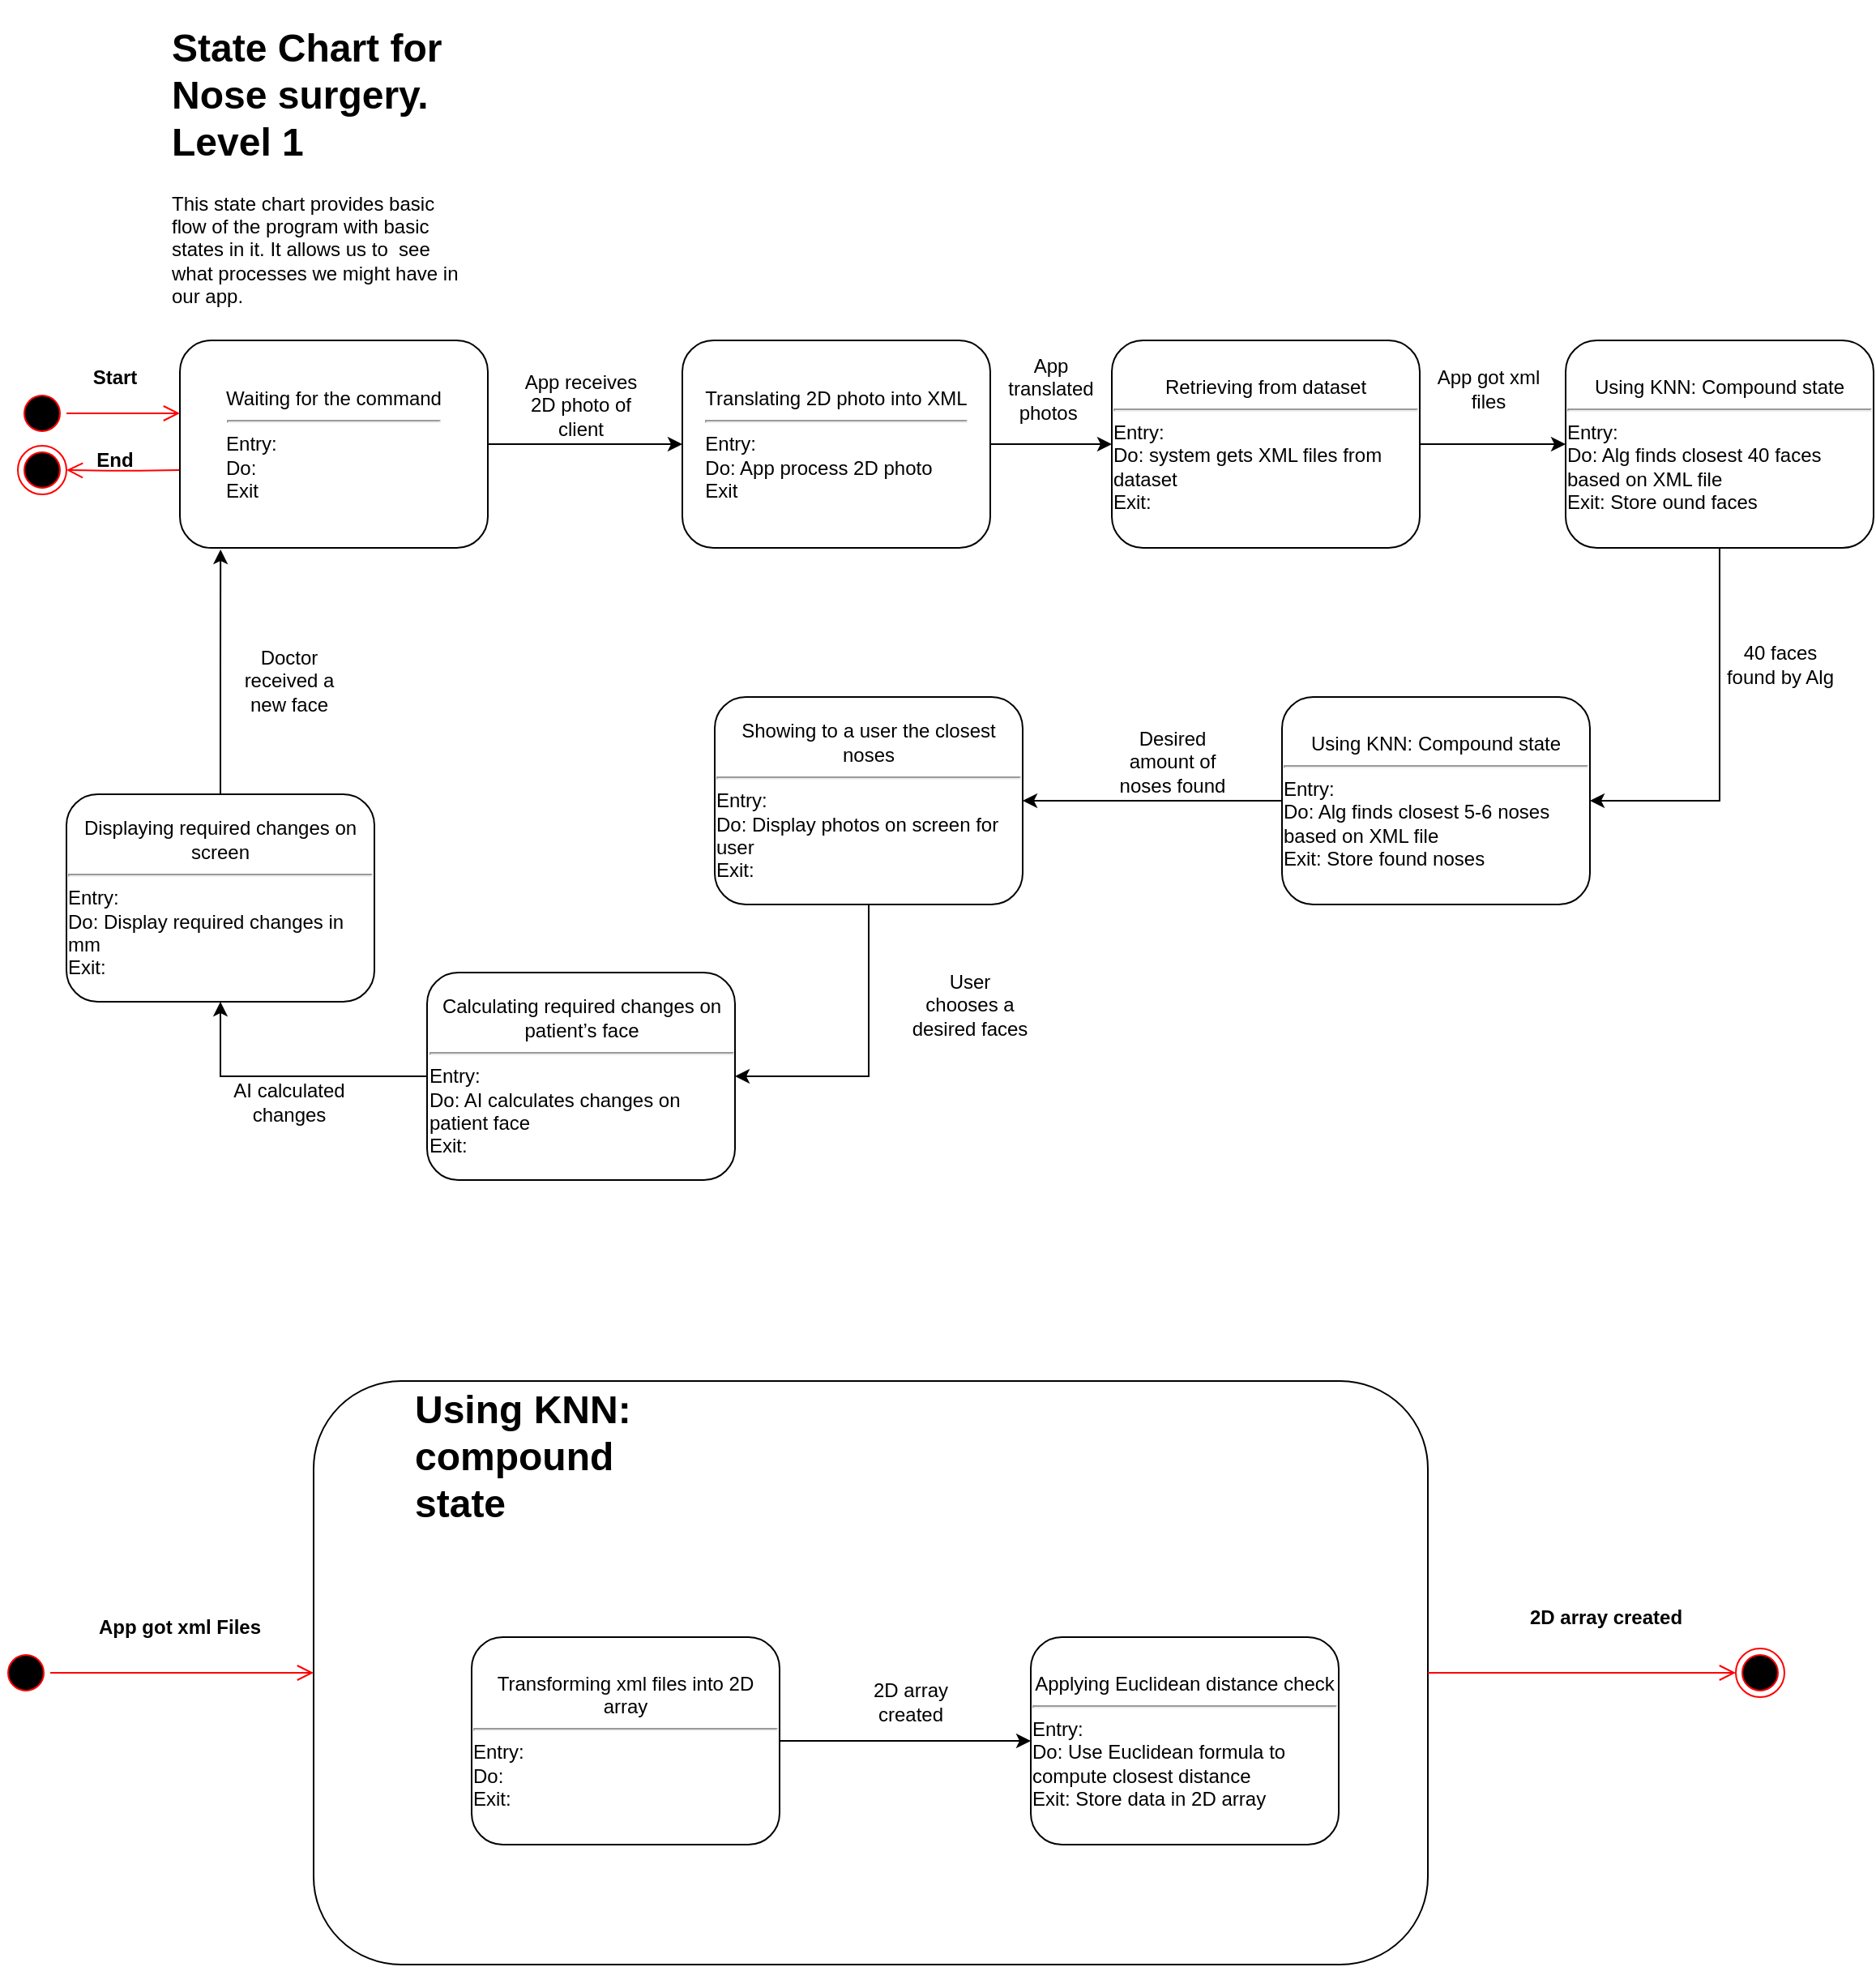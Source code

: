 <mxfile version="13.7.3" type="device"><diagram id="lYAsixPCGTHqwB0S-JRs" name="Page-1"><mxGraphModel dx="1381" dy="727" grid="1" gridSize="10" guides="1" tooltips="1" connect="1" arrows="1" fold="1" page="1" pageScale="1" pageWidth="850" pageHeight="1100" math="0" shadow="0"><root><mxCell id="0"/><mxCell id="1" parent="0"/><mxCell id="FJZEQ9Y7plJnI9VL_TrB-1" value="" style="ellipse;html=1;shape=startState;fillColor=#000000;strokeColor=#ff0000;" parent="1" vertex="1"><mxGeometry x="100" y="290" width="30" height="30" as="geometry"/></mxCell><mxCell id="FJZEQ9Y7plJnI9VL_TrB-2" value="" style="edgeStyle=orthogonalEdgeStyle;html=1;verticalAlign=bottom;endArrow=open;endSize=8;strokeColor=#ff0000;entryX=0;entryY=0.5;entryDx=0;entryDy=0;" parent="1" source="FJZEQ9Y7plJnI9VL_TrB-1" edge="1"><mxGeometry relative="1" as="geometry"><mxPoint x="200" y="305" as="targetPoint"/></mxGeometry></mxCell><mxCell id="FJZEQ9Y7plJnI9VL_TrB-3" value="Start" style="text;align=center;fontStyle=1;verticalAlign=middle;spacingLeft=3;spacingRight=3;strokeColor=none;rotatable=0;points=[[0,0.5],[1,0.5]];portConstraint=eastwest;" parent="1" vertex="1"><mxGeometry x="120" y="269" width="80" height="26" as="geometry"/></mxCell><mxCell id="FJZEQ9Y7plJnI9VL_TrB-4" value="End" style="text;align=center;fontStyle=1;verticalAlign=middle;spacingLeft=3;spacingRight=3;strokeColor=none;rotatable=0;points=[[0,0.5],[1,0.5]];portConstraint=eastwest;" parent="1" vertex="1"><mxGeometry x="120" y="320" width="80" height="26" as="geometry"/></mxCell><mxCell id="FJZEQ9Y7plJnI9VL_TrB-5" value="" style="ellipse;html=1;shape=endState;fillColor=#000000;strokeColor=#ff0000;" parent="1" vertex="1"><mxGeometry x="100" y="325" width="30" height="30" as="geometry"/></mxCell><mxCell id="FJZEQ9Y7plJnI9VL_TrB-6" value="" style="edgeStyle=orthogonalEdgeStyle;html=1;verticalAlign=bottom;endArrow=open;endSize=8;strokeColor=#ff0000;entryX=1;entryY=0.5;entryDx=0;entryDy=0;exitX=0;exitY=0.75;exitDx=0;exitDy=0;" parent="1" target="FJZEQ9Y7plJnI9VL_TrB-5" edge="1"><mxGeometry relative="1" as="geometry"><mxPoint x="210" y="315" as="targetPoint"/><mxPoint x="200" y="340" as="sourcePoint"/></mxGeometry></mxCell><mxCell id="FJZEQ9Y7plJnI9VL_TrB-7" style="edgeStyle=orthogonalEdgeStyle;rounded=0;orthogonalLoop=1;jettySize=auto;html=1;exitX=1;exitY=0.5;exitDx=0;exitDy=0;entryX=0;entryY=0.5;entryDx=0;entryDy=0;" parent="1" source="FJZEQ9Y7plJnI9VL_TrB-8" target="FJZEQ9Y7plJnI9VL_TrB-10" edge="1"><mxGeometry relative="1" as="geometry"/></mxCell><mxCell id="FJZEQ9Y7plJnI9VL_TrB-8" value="Waiting for the command&lt;br&gt;&lt;hr&gt;&lt;div style=&quot;text-align: left&quot;&gt;&lt;span&gt;Entry:&lt;/span&gt;&lt;/div&gt;&lt;div style=&quot;text-align: left&quot;&gt;&lt;span&gt;Do:&lt;/span&gt;&lt;/div&gt;&lt;div style=&quot;text-align: left&quot;&gt;&lt;span&gt;Exit&lt;/span&gt;&lt;/div&gt;" style="rounded=1;whiteSpace=wrap;html=1;" parent="1" vertex="1"><mxGeometry x="200" y="260" width="190" height="128" as="geometry"/></mxCell><mxCell id="SDyEOPFU_i5MEr2PRpLb-2" style="edgeStyle=orthogonalEdgeStyle;rounded=0;orthogonalLoop=1;jettySize=auto;html=1;exitX=1;exitY=0.5;exitDx=0;exitDy=0;entryX=0;entryY=0.5;entryDx=0;entryDy=0;" edge="1" parent="1" source="FJZEQ9Y7plJnI9VL_TrB-10" target="SDyEOPFU_i5MEr2PRpLb-1"><mxGeometry relative="1" as="geometry"/></mxCell><mxCell id="FJZEQ9Y7plJnI9VL_TrB-10" value="Translating 2D photo into XML&lt;br&gt;&lt;hr&gt;&lt;div style=&quot;text-align: left&quot;&gt;&lt;span&gt;Entry:&lt;/span&gt;&lt;/div&gt;&lt;div style=&quot;text-align: left&quot;&gt;&lt;span&gt;Do: App process 2D photo&lt;/span&gt;&lt;/div&gt;&lt;div style=&quot;text-align: left&quot;&gt;&lt;span&gt;Exit&lt;/span&gt;&lt;/div&gt;" style="rounded=1;whiteSpace=wrap;html=1;" parent="1" vertex="1"><mxGeometry x="510" y="260" width="190" height="128" as="geometry"/></mxCell><mxCell id="FJZEQ9Y7plJnI9VL_TrB-11" value="App receives 2D photo of client" style="text;html=1;strokeColor=none;fillColor=none;align=center;verticalAlign=middle;whiteSpace=wrap;rounded=0;" parent="1" vertex="1"><mxGeometry x="410" y="290" width="75" height="20" as="geometry"/></mxCell><mxCell id="FJZEQ9Y7plJnI9VL_TrB-12" style="edgeStyle=orthogonalEdgeStyle;rounded=0;orthogonalLoop=1;jettySize=auto;html=1;exitX=0.5;exitY=1;exitDx=0;exitDy=0;entryX=1;entryY=0.5;entryDx=0;entryDy=0;" parent="1" source="FJZEQ9Y7plJnI9VL_TrB-13" target="FJZEQ9Y7plJnI9VL_TrB-16" edge="1"><mxGeometry relative="1" as="geometry"><mxPoint x="1150" y="480" as="targetPoint"/></mxGeometry></mxCell><mxCell id="FJZEQ9Y7plJnI9VL_TrB-13" value="Using KNN: Compound state&lt;br&gt;&lt;hr&gt;&lt;div style=&quot;text-align: left&quot;&gt;&lt;span&gt;Entry:&lt;/span&gt;&lt;/div&gt;&lt;div style=&quot;text-align: left&quot;&gt;&lt;span&gt;Do: Alg finds closest 40 faces based on XML file&lt;/span&gt;&lt;/div&gt;&lt;div style=&quot;text-align: left&quot;&gt;&lt;span&gt;Exit: Store ound faces&lt;/span&gt;&lt;/div&gt;" style="rounded=1;whiteSpace=wrap;html=1;" parent="1" vertex="1"><mxGeometry x="1055" y="260" width="190" height="128" as="geometry"/></mxCell><mxCell id="FJZEQ9Y7plJnI9VL_TrB-14" value="App translated photos&amp;nbsp;" style="text;html=1;strokeColor=none;fillColor=none;align=center;verticalAlign=middle;whiteSpace=wrap;rounded=0;" parent="1" vertex="1"><mxGeometry x="700" y="280" width="75" height="20" as="geometry"/></mxCell><mxCell id="FJZEQ9Y7plJnI9VL_TrB-15" style="edgeStyle=orthogonalEdgeStyle;rounded=0;orthogonalLoop=1;jettySize=auto;html=1;exitX=0;exitY=0.5;exitDx=0;exitDy=0;entryX=1;entryY=0.5;entryDx=0;entryDy=0;" parent="1" source="FJZEQ9Y7plJnI9VL_TrB-16" target="FJZEQ9Y7plJnI9VL_TrB-19" edge="1"><mxGeometry relative="1" as="geometry"/></mxCell><mxCell id="FJZEQ9Y7plJnI9VL_TrB-16" value="Using KNN: Compound state&lt;br&gt;&lt;hr&gt;&lt;div style=&quot;text-align: left&quot;&gt;&lt;div&gt;Entry:&lt;/div&gt;&lt;div&gt;Do: Alg finds closest 5-6 noses based on XML file&lt;/div&gt;&lt;div&gt;Exit: Store found noses&lt;/div&gt;&lt;/div&gt;" style="rounded=1;whiteSpace=wrap;html=1;" parent="1" vertex="1"><mxGeometry x="880" y="480" width="190" height="128" as="geometry"/></mxCell><mxCell id="FJZEQ9Y7plJnI9VL_TrB-17" value="40 faces found by Alg" style="text;html=1;strokeColor=none;fillColor=none;align=center;verticalAlign=middle;whiteSpace=wrap;rounded=0;" parent="1" vertex="1"><mxGeometry x="1150" y="450" width="75" height="20" as="geometry"/></mxCell><mxCell id="FJZEQ9Y7plJnI9VL_TrB-18" style="edgeStyle=orthogonalEdgeStyle;rounded=0;orthogonalLoop=1;jettySize=auto;html=1;exitX=0.5;exitY=1;exitDx=0;exitDy=0;entryX=1;entryY=0.5;entryDx=0;entryDy=0;" parent="1" source="FJZEQ9Y7plJnI9VL_TrB-19" target="FJZEQ9Y7plJnI9VL_TrB-22" edge="1"><mxGeometry relative="1" as="geometry"/></mxCell><mxCell id="FJZEQ9Y7plJnI9VL_TrB-19" value="Showing to a user the closest noses&lt;br&gt;&lt;hr&gt;&lt;div style=&quot;text-align: left&quot;&gt;&lt;div&gt;Entry:&lt;/div&gt;&lt;div&gt;Do: Display photos on screen for user&lt;/div&gt;&lt;div&gt;Exit:&amp;nbsp;&lt;/div&gt;&lt;/div&gt;" style="rounded=1;whiteSpace=wrap;html=1;" parent="1" vertex="1"><mxGeometry x="530" y="480" width="190" height="128" as="geometry"/></mxCell><mxCell id="FJZEQ9Y7plJnI9VL_TrB-20" value="Desired amount of noses found" style="text;html=1;strokeColor=none;fillColor=none;align=center;verticalAlign=middle;whiteSpace=wrap;rounded=0;" parent="1" vertex="1"><mxGeometry x="775" y="510" width="75" height="20" as="geometry"/></mxCell><mxCell id="FJZEQ9Y7plJnI9VL_TrB-21" style="edgeStyle=orthogonalEdgeStyle;rounded=0;orthogonalLoop=1;jettySize=auto;html=1;exitX=0;exitY=0.5;exitDx=0;exitDy=0;entryX=0.5;entryY=1;entryDx=0;entryDy=0;" parent="1" source="FJZEQ9Y7plJnI9VL_TrB-22" target="FJZEQ9Y7plJnI9VL_TrB-25" edge="1"><mxGeometry relative="1" as="geometry"/></mxCell><mxCell id="FJZEQ9Y7plJnI9VL_TrB-22" value="Calculating required changes on patient’s face&lt;br&gt;&lt;hr&gt;&lt;div style=&quot;text-align: left&quot;&gt;&lt;div&gt;Entry:&lt;/div&gt;&lt;div&gt;Do: AI calculates changes on patient face&lt;/div&gt;&lt;div&gt;Exit:&amp;nbsp;&lt;/div&gt;&lt;/div&gt;" style="rounded=1;whiteSpace=wrap;html=1;" parent="1" vertex="1"><mxGeometry x="352.5" y="650" width="190" height="128" as="geometry"/></mxCell><mxCell id="FJZEQ9Y7plJnI9VL_TrB-23" value="User chooses a desired faces" style="text;html=1;strokeColor=none;fillColor=none;align=center;verticalAlign=middle;whiteSpace=wrap;rounded=0;" parent="1" vertex="1"><mxGeometry x="650" y="660" width="75" height="20" as="geometry"/></mxCell><mxCell id="FJZEQ9Y7plJnI9VL_TrB-24" style="edgeStyle=orthogonalEdgeStyle;rounded=0;orthogonalLoop=1;jettySize=auto;html=1;exitX=0.5;exitY=0;exitDx=0;exitDy=0;entryX=0.132;entryY=1.008;entryDx=0;entryDy=0;entryPerimeter=0;" parent="1" source="FJZEQ9Y7plJnI9VL_TrB-25" target="FJZEQ9Y7plJnI9VL_TrB-8" edge="1"><mxGeometry relative="1" as="geometry"/></mxCell><mxCell id="FJZEQ9Y7plJnI9VL_TrB-25" value="Displaying required changes on screen&lt;br&gt;&lt;hr&gt;&lt;div style=&quot;text-align: left&quot;&gt;&lt;div&gt;Entry:&lt;/div&gt;&lt;div&gt;Do: Display required changes in mm&lt;/div&gt;&lt;div&gt;Exit:&amp;nbsp;&lt;/div&gt;&lt;/div&gt;" style="rounded=1;whiteSpace=wrap;html=1;" parent="1" vertex="1"><mxGeometry x="130" y="540" width="190" height="128" as="geometry"/></mxCell><mxCell id="FJZEQ9Y7plJnI9VL_TrB-26" value="AI calculated changes" style="text;html=1;strokeColor=none;fillColor=none;align=center;verticalAlign=middle;whiteSpace=wrap;rounded=0;" parent="1" vertex="1"><mxGeometry x="230" y="720" width="75" height="20" as="geometry"/></mxCell><mxCell id="FJZEQ9Y7plJnI9VL_TrB-27" value="Doctor received a new face" style="text;html=1;strokeColor=none;fillColor=none;align=center;verticalAlign=middle;whiteSpace=wrap;rounded=0;" parent="1" vertex="1"><mxGeometry x="230" y="460" width="75" height="20" as="geometry"/></mxCell><mxCell id="FJZEQ9Y7plJnI9VL_TrB-28" value="&lt;h1&gt;State Chart for Nose surgery. Level 1&lt;/h1&gt;&lt;p&gt;This state chart provides basic flow of the program with basic states in it. It allows us to&amp;nbsp; see what processes we might have in our app.&lt;/p&gt;" style="text;html=1;strokeColor=none;fillColor=none;spacing=5;spacingTop=-20;whiteSpace=wrap;overflow=hidden;rounded=0;" parent="1" vertex="1"><mxGeometry x="190" y="60" width="190" height="200" as="geometry"/></mxCell><mxCell id="SDyEOPFU_i5MEr2PRpLb-3" style="edgeStyle=orthogonalEdgeStyle;rounded=0;orthogonalLoop=1;jettySize=auto;html=1;exitX=1;exitY=0.5;exitDx=0;exitDy=0;entryX=0;entryY=0.5;entryDx=0;entryDy=0;" edge="1" parent="1" source="SDyEOPFU_i5MEr2PRpLb-1" target="FJZEQ9Y7plJnI9VL_TrB-13"><mxGeometry relative="1" as="geometry"/></mxCell><mxCell id="SDyEOPFU_i5MEr2PRpLb-1" value="Retrieving from dataset&lt;br&gt;&lt;hr&gt;&lt;div style=&quot;text-align: left&quot;&gt;&lt;span&gt;Entry:&lt;/span&gt;&lt;/div&gt;&lt;div style=&quot;text-align: left&quot;&gt;&lt;span&gt;Do: system gets XML files from dataset&lt;/span&gt;&lt;/div&gt;&lt;div style=&quot;text-align: left&quot;&gt;&lt;span&gt;Exit:&amp;nbsp;&lt;/span&gt;&lt;/div&gt;" style="rounded=1;whiteSpace=wrap;html=1;" vertex="1" parent="1"><mxGeometry x="775" y="260" width="190" height="128" as="geometry"/></mxCell><mxCell id="SDyEOPFU_i5MEr2PRpLb-4" value="App got xml files" style="text;html=1;strokeColor=none;fillColor=none;align=center;verticalAlign=middle;whiteSpace=wrap;rounded=0;" vertex="1" parent="1"><mxGeometry x="970" y="280" width="75" height="20" as="geometry"/></mxCell><mxCell id="SDyEOPFU_i5MEr2PRpLb-8" value="&lt;h1&gt;Using KNN: compound state&lt;/h1&gt;" style="text;html=1;strokeColor=none;fillColor=none;spacing=5;spacingTop=-20;whiteSpace=wrap;overflow=hidden;rounded=0;" vertex="1" parent="1"><mxGeometry x="340" y="900" width="190" height="120" as="geometry"/></mxCell><mxCell id="SDyEOPFU_i5MEr2PRpLb-15" style="edgeStyle=orthogonalEdgeStyle;rounded=0;orthogonalLoop=1;jettySize=auto;html=1;exitX=1;exitY=0.5;exitDx=0;exitDy=0;entryX=0;entryY=0.5;entryDx=0;entryDy=0;" edge="1" parent="1" source="SDyEOPFU_i5MEr2PRpLb-11" target="SDyEOPFU_i5MEr2PRpLb-14"><mxGeometry relative="1" as="geometry"/></mxCell><mxCell id="SDyEOPFU_i5MEr2PRpLb-11" value="Transforming xml files into 2D array&lt;br&gt;&lt;hr&gt;&lt;div style=&quot;text-align: left&quot;&gt;&lt;div&gt;Entry:&lt;/div&gt;&lt;div&gt;Do:&lt;/div&gt;&lt;div&gt;Exit:&amp;nbsp;&lt;/div&gt;&lt;/div&gt;" style="rounded=1;whiteSpace=wrap;html=1;" vertex="1" parent="1"><mxGeometry x="380" y="1060" width="190" height="128" as="geometry"/></mxCell><mxCell id="SDyEOPFU_i5MEr2PRpLb-14" value="Applying Euclidean distance check&lt;br&gt;&lt;hr&gt;&lt;div style=&quot;text-align: left&quot;&gt;&lt;span&gt;Entry:&lt;/span&gt;&lt;/div&gt;&lt;div style=&quot;text-align: left&quot;&gt;&lt;span&gt;Do: Use Euclidean formula to compute closest distance&lt;/span&gt;&lt;/div&gt;&lt;div style=&quot;text-align: left&quot;&gt;&lt;span&gt;Exit: Store data in 2D array&lt;/span&gt;&lt;/div&gt;" style="rounded=1;whiteSpace=wrap;html=1;" vertex="1" parent="1"><mxGeometry x="725" y="1060" width="190" height="128" as="geometry"/></mxCell><mxCell id="SDyEOPFU_i5MEr2PRpLb-16" value="2D array created" style="text;html=1;strokeColor=none;fillColor=none;align=center;verticalAlign=middle;whiteSpace=wrap;rounded=0;" vertex="1" parent="1"><mxGeometry x="615" y="1090" width="72" height="20" as="geometry"/></mxCell><mxCell id="SDyEOPFU_i5MEr2PRpLb-19" value="" style="rounded=1;whiteSpace=wrap;html=1;fillOpacity=0;overflow=hidden;" vertex="1" parent="1"><mxGeometry x="282.5" y="902" width="687.5" height="360" as="geometry"/></mxCell><mxCell id="SDyEOPFU_i5MEr2PRpLb-20" value="" style="ellipse;html=1;shape=startState;fillColor=#000000;strokeColor=#ff0000;" vertex="1" parent="1"><mxGeometry x="90" y="1067" width="30" height="30" as="geometry"/></mxCell><mxCell id="SDyEOPFU_i5MEr2PRpLb-21" value="" style="edgeStyle=orthogonalEdgeStyle;html=1;verticalAlign=bottom;endArrow=open;endSize=8;strokeColor=#ff0000;entryX=0;entryY=0.5;entryDx=0;entryDy=0;exitX=1;exitY=0.5;exitDx=0;exitDy=0;" edge="1" source="SDyEOPFU_i5MEr2PRpLb-20" parent="1" target="SDyEOPFU_i5MEr2PRpLb-19"><mxGeometry relative="1" as="geometry"><mxPoint x="262.5" y="1126" as="targetPoint"/></mxGeometry></mxCell><mxCell id="SDyEOPFU_i5MEr2PRpLb-22" value="App got xml Files" style="text;align=center;fontStyle=1;verticalAlign=middle;spacingLeft=3;spacingRight=3;strokeColor=none;rotatable=0;points=[[0,0.5],[1,0.5]];portConstraint=eastwest;" vertex="1" parent="1"><mxGeometry x="160" y="1040" width="80" height="26" as="geometry"/></mxCell><mxCell id="SDyEOPFU_i5MEr2PRpLb-25" value="2D array created" style="text;align=center;fontStyle=1;verticalAlign=middle;spacingLeft=3;spacingRight=3;strokeColor=none;rotatable=0;points=[[0,0.5],[1,0.5]];portConstraint=eastwest;" vertex="1" parent="1"><mxGeometry x="1040" y="1034" width="80" height="26" as="geometry"/></mxCell><mxCell id="SDyEOPFU_i5MEr2PRpLb-26" value="" style="ellipse;html=1;shape=endState;fillColor=#000000;strokeColor=#ff0000;" vertex="1" parent="1"><mxGeometry x="1160" y="1067" width="30" height="30" as="geometry"/></mxCell><mxCell id="SDyEOPFU_i5MEr2PRpLb-27" value="" style="edgeStyle=orthogonalEdgeStyle;html=1;verticalAlign=bottom;endArrow=open;endSize=8;strokeColor=#ff0000;entryX=0;entryY=0.5;entryDx=0;entryDy=0;exitX=1;exitY=0.5;exitDx=0;exitDy=0;" edge="1" parent="1" target="SDyEOPFU_i5MEr2PRpLb-26" source="SDyEOPFU_i5MEr2PRpLb-19"><mxGeometry relative="1" as="geometry"><mxPoint x="1240" y="1070" as="targetPoint"/><mxPoint x="1230" y="1095" as="sourcePoint"/></mxGeometry></mxCell></root></mxGraphModel></diagram></mxfile>